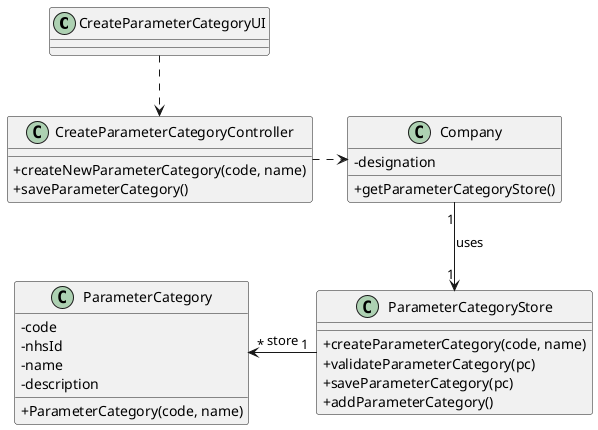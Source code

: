 @startuml
skinparam classAttributeIconSize 0

class CreateParameterCategoryUI{
}

class CreateParameterCategoryController
{
    +createNewParameterCategory(code, name)
    +saveParameterCategory()
}

class ParameterCategory{
    -code
    -nhsId
    -name
    -description
    +ParameterCategory(code, name)
}

class Company{
	-designation
	+getParameterCategoryStore()
}

class ParameterCategoryStore{
    +createParameterCategory(code, name)
    +validateParameterCategory(pc)
    +saveParameterCategory(pc)
    +addParameterCategory()
}

CreateParameterCategoryUI ..> CreateParameterCategoryController
CreateParameterCategoryController .right.> Company
Company"1" --> "1"ParameterCategoryStore : uses
ParameterCategoryStore"1" -left-> "*"ParameterCategory : store

@enduml
